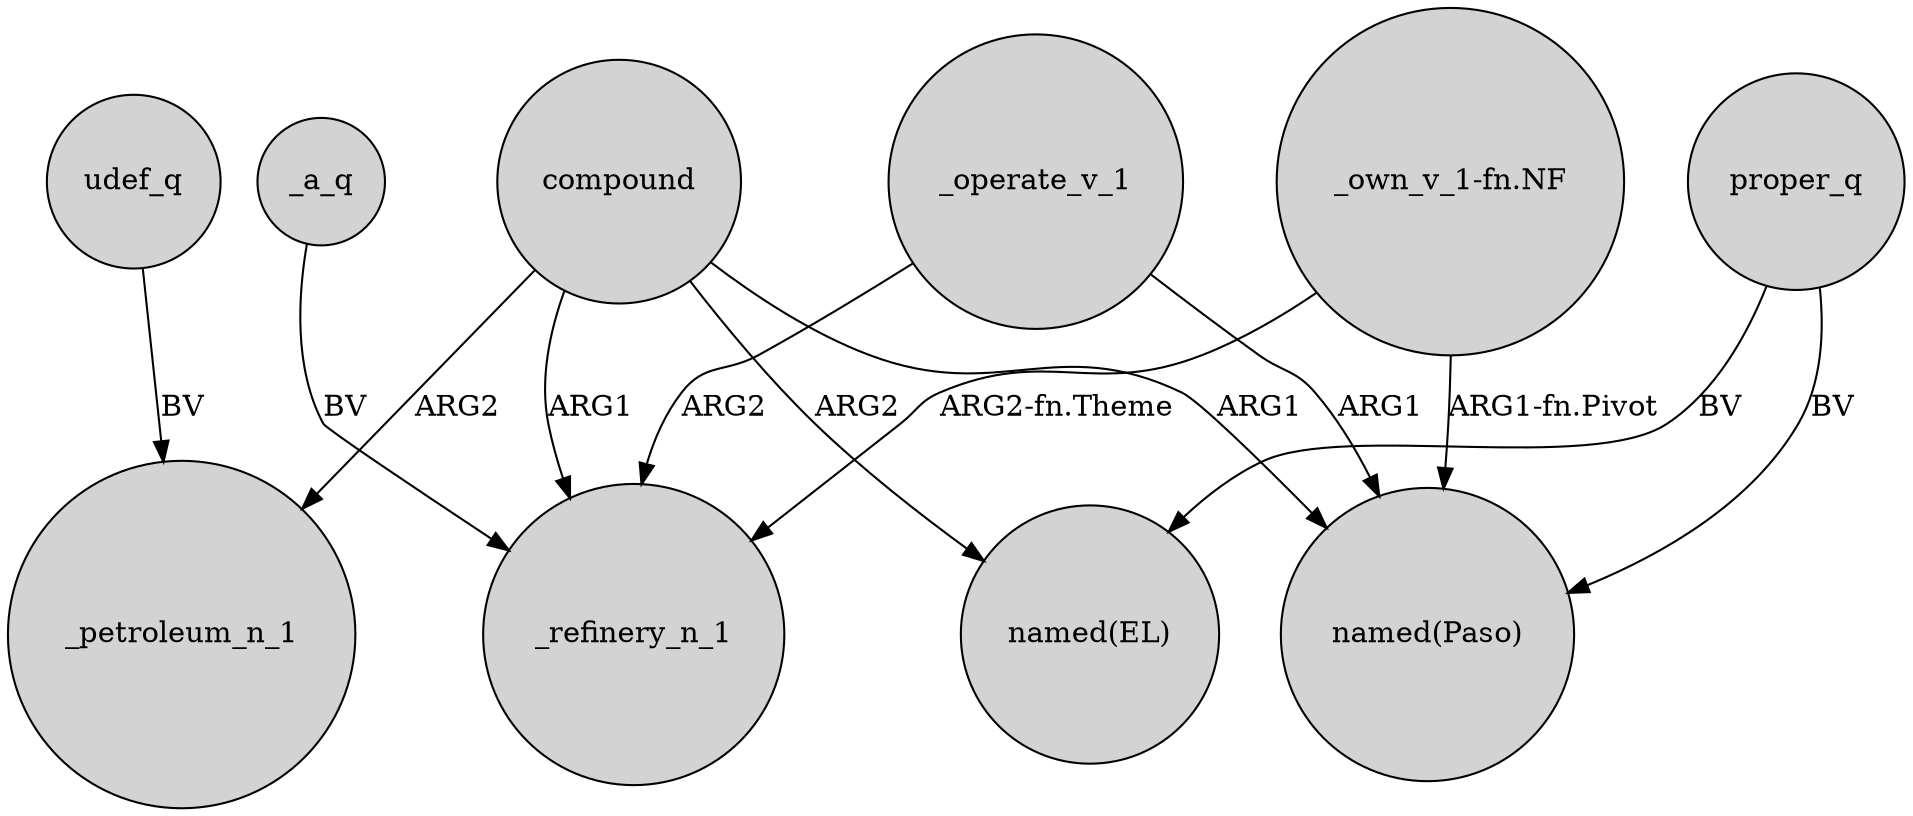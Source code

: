 digraph {
	node [shape=circle style=filled]
	compound -> _petroleum_n_1 [label=ARG2]
	_a_q -> _refinery_n_1 [label=BV]
	_operate_v_1 -> _refinery_n_1 [label=ARG2]
	udef_q -> _petroleum_n_1 [label=BV]
	compound -> "named(Paso)" [label=ARG1]
	proper_q -> "named(Paso)" [label=BV]
	proper_q -> "named(EL)" [label=BV]
	"_own_v_1-fn.NF" -> _refinery_n_1 [label="ARG2-fn.Theme"]
	"_own_v_1-fn.NF" -> "named(Paso)" [label="ARG1-fn.Pivot"]
	_operate_v_1 -> "named(Paso)" [label=ARG1]
	compound -> _refinery_n_1 [label=ARG1]
	compound -> "named(EL)" [label=ARG2]
}
